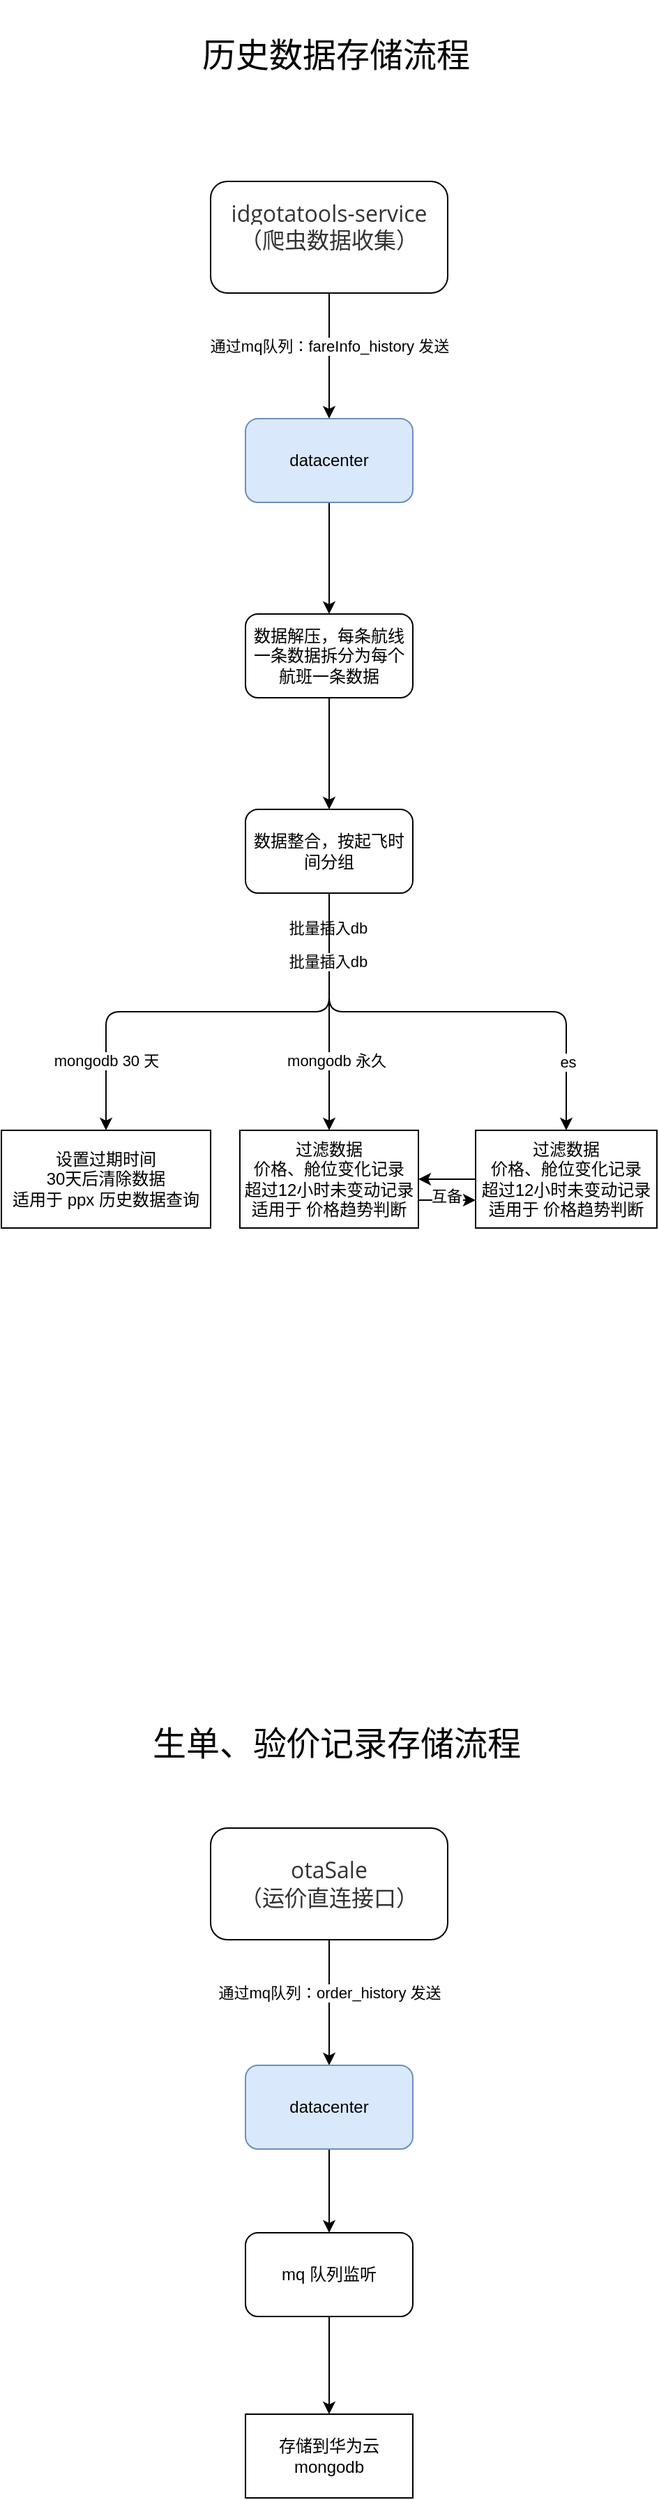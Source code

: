 <mxfile version="24.6.3" type="github">
  <diagram name="第 1 页" id="5ydqQqN76XR2NVBgiNf7">
    <mxGraphModel dx="1678" dy="2102" grid="1" gridSize="10" guides="1" tooltips="1" connect="1" arrows="1" fold="1" page="1" pageScale="1" pageWidth="827" pageHeight="1169" math="0" shadow="0">
      <root>
        <mxCell id="0" />
        <mxCell id="1" parent="0" />
        <mxCell id="xpAjwktY0tXWo1Ylw2bc-3" value="" style="edgeStyle=orthogonalEdgeStyle;rounded=0;orthogonalLoop=1;jettySize=auto;html=1;" parent="1" source="xpAjwktY0tXWo1Ylw2bc-1" target="xpAjwktY0tXWo1Ylw2bc-2" edge="1">
          <mxGeometry relative="1" as="geometry" />
        </mxCell>
        <mxCell id="xpAjwktY0tXWo1Ylw2bc-4" value="&lt;font style=&quot;font-size: 11px;&quot;&gt;通过mq队列：fareInfo_history 发送&lt;/font&gt;" style="edgeLabel;html=1;align=center;verticalAlign=middle;resizable=0;points=[];" parent="xpAjwktY0tXWo1Ylw2bc-3" vertex="1" connectable="0">
          <mxGeometry x="-0.156" relative="1" as="geometry">
            <mxPoint as="offset" />
          </mxGeometry>
        </mxCell>
        <mxCell id="xpAjwktY0tXWo1Ylw2bc-1" value="&#xa;&lt;span style=&quot;color: rgb(51, 51, 51); font-family: &amp;quot;Open Sans&amp;quot;, &amp;quot;Clear Sans&amp;quot;, &amp;quot;Helvetica Neue&amp;quot;, Helvetica, Arial, &amp;quot;Segoe UI Emoji&amp;quot;, sans-serif; font-size: 16px; font-style: normal; font-variant-ligatures: normal; font-variant-caps: normal; font-weight: 400; letter-spacing: normal; orphans: 4; text-align: start; text-indent: 0px; text-transform: none; white-space: pre-wrap; widows: 2; word-spacing: 0px; -webkit-text-stroke-width: 0px; background-color: rgb(255, 255, 255); text-decoration-thickness: initial; text-decoration-style: initial; text-decoration-color: initial; display: inline !important; float: none;&quot;&gt;idgotatools-service （爬虫数据收集）&lt;/span&gt;&#xa;&#xa;" style="rounded=1;whiteSpace=wrap;html=1;" parent="1" vertex="1">
          <mxGeometry x="290" y="100" width="170" height="80" as="geometry" />
        </mxCell>
        <mxCell id="xpAjwktY0tXWo1Ylw2bc-6" value="" style="edgeStyle=orthogonalEdgeStyle;rounded=0;orthogonalLoop=1;jettySize=auto;html=1;" parent="1" source="xpAjwktY0tXWo1Ylw2bc-2" target="xpAjwktY0tXWo1Ylw2bc-5" edge="1">
          <mxGeometry relative="1" as="geometry" />
        </mxCell>
        <mxCell id="xpAjwktY0tXWo1Ylw2bc-2" value="datacenter" style="whiteSpace=wrap;html=1;rounded=1;fillColor=#dae8fc;strokeColor=#6c8ebf;" parent="1" vertex="1">
          <mxGeometry x="315" y="270" width="120" height="60" as="geometry" />
        </mxCell>
        <mxCell id="xpAjwktY0tXWo1Ylw2bc-8" value="" style="edgeStyle=orthogonalEdgeStyle;rounded=0;orthogonalLoop=1;jettySize=auto;html=1;" parent="1" source="xpAjwktY0tXWo1Ylw2bc-5" target="xpAjwktY0tXWo1Ylw2bc-7" edge="1">
          <mxGeometry relative="1" as="geometry" />
        </mxCell>
        <mxCell id="xpAjwktY0tXWo1Ylw2bc-5" value="数据解压，每条航线一条数据拆分为每个航班一条数据" style="whiteSpace=wrap;html=1;rounded=1;" parent="1" vertex="1">
          <mxGeometry x="315" y="410" width="120" height="60" as="geometry" />
        </mxCell>
        <mxCell id="xpAjwktY0tXWo1Ylw2bc-7" value="数据整合，按起飞时间分组" style="whiteSpace=wrap;html=1;rounded=1;" parent="1" vertex="1">
          <mxGeometry x="315" y="550" width="120" height="60" as="geometry" />
        </mxCell>
        <mxCell id="xpAjwktY0tXWo1Ylw2bc-16" value="" style="edgeStyle=elbowEdgeStyle;elbow=vertical;html=1;rounded=1;curved=0;sourcePerimeterSpacing=0;targetPerimeterSpacing=0;startSize=6;endSize=6;exitX=0.5;exitY=1;exitDx=0;exitDy=0;" parent="1" source="xpAjwktY0tXWo1Ylw2bc-7" target="xpAjwktY0tXWo1Ylw2bc-15" edge="1">
          <mxGeometry relative="1" as="geometry">
            <mxPoint x="520" y="720" as="sourcePoint" />
          </mxGeometry>
        </mxCell>
        <mxCell id="xpAjwktY0tXWo1Ylw2bc-22" value="mongodb 30 天" style="edgeLabel;html=1;align=center;verticalAlign=middle;resizable=0;points=[];" parent="xpAjwktY0tXWo1Ylw2bc-16" vertex="1" connectable="0">
          <mxGeometry x="0.641" y="1" relative="1" as="geometry">
            <mxPoint x="-1" y="9" as="offset" />
          </mxGeometry>
        </mxCell>
        <mxCell id="xpAjwktY0tXWo1Ylw2bc-32" value="" style="edgeStyle=orthogonalEdgeStyle;rounded=0;orthogonalLoop=1;jettySize=auto;html=1;" parent="1" source="xpAjwktY0tXWo1Ylw2bc-17" target="xpAjwktY0tXWo1Ylw2bc-26" edge="1">
          <mxGeometry relative="1" as="geometry">
            <Array as="points">
              <mxPoint x="450" y="830" />
              <mxPoint x="450" y="830" />
            </Array>
          </mxGeometry>
        </mxCell>
        <mxCell id="xpAjwktY0tXWo1Ylw2bc-34" value="互备" style="edgeLabel;html=1;align=center;verticalAlign=middle;resizable=0;points=[];" parent="xpAjwktY0tXWo1Ylw2bc-32" vertex="1" connectable="0">
          <mxGeometry x="-0.024" y="3" relative="1" as="geometry">
            <mxPoint as="offset" />
          </mxGeometry>
        </mxCell>
        <mxCell id="xpAjwktY0tXWo1Ylw2bc-17" value="过滤数据&lt;div&gt;价格、舱位变化记录&lt;/div&gt;&lt;div&gt;超过12小时未变动记录&lt;/div&gt;&lt;div&gt;适用于 价格趋势判断&lt;/div&gt;" style="whiteSpace=wrap;html=1;" parent="1" vertex="1">
          <mxGeometry x="311" y="780" width="128" height="70" as="geometry" />
        </mxCell>
        <mxCell id="xpAjwktY0tXWo1Ylw2bc-18" value="" style="edgeStyle=elbowEdgeStyle;elbow=vertical;html=1;rounded=1;curved=0;sourcePerimeterSpacing=0;targetPerimeterSpacing=0;startSize=6;endSize=6;exitX=0.5;exitY=1;exitDx=0;exitDy=0;" parent="1" source="xpAjwktY0tXWo1Ylw2bc-7" target="xpAjwktY0tXWo1Ylw2bc-17" edge="1">
          <mxGeometry relative="1" as="geometry">
            <mxPoint x="520" y="720" as="sourcePoint" />
          </mxGeometry>
        </mxCell>
        <mxCell id="xpAjwktY0tXWo1Ylw2bc-19" value="批量插入db" style="edgeLabel;html=1;align=center;verticalAlign=middle;resizable=0;points=[];" parent="xpAjwktY0tXWo1Ylw2bc-18" vertex="1" connectable="0">
          <mxGeometry x="-0.713" y="-1" relative="1" as="geometry">
            <mxPoint as="offset" />
          </mxGeometry>
        </mxCell>
        <mxCell id="xpAjwktY0tXWo1Ylw2bc-23" value="mongodb 永久" style="edgeLabel;html=1;align=center;verticalAlign=middle;resizable=0;points=[];" parent="xpAjwktY0tXWo1Ylw2bc-18" vertex="1" connectable="0">
          <mxGeometry x="0.661" y="1" relative="1" as="geometry">
            <mxPoint x="4" y="-21" as="offset" />
          </mxGeometry>
        </mxCell>
        <mxCell id="xpAjwktY0tXWo1Ylw2bc-15" value="设置过期时间&lt;div&gt;30天后清除数据&lt;/div&gt;&lt;div&gt;适用于 ppx 历史数据查询&lt;/div&gt;" style="whiteSpace=wrap;html=1;" parent="1" vertex="1">
          <mxGeometry x="140" y="780" width="150" height="70" as="geometry" />
        </mxCell>
        <mxCell id="xpAjwktY0tXWo1Ylw2bc-33" value="" style="edgeStyle=orthogonalEdgeStyle;rounded=0;orthogonalLoop=1;jettySize=auto;html=1;" parent="1" source="xpAjwktY0tXWo1Ylw2bc-26" target="xpAjwktY0tXWo1Ylw2bc-17" edge="1">
          <mxGeometry relative="1" as="geometry" />
        </mxCell>
        <mxCell id="xpAjwktY0tXWo1Ylw2bc-26" value="过滤数据&lt;div&gt;价格、舱位变化记录&lt;/div&gt;&lt;div&gt;超过12小时未变动记录&lt;/div&gt;&lt;div&gt;适用于 价格趋势判断&lt;br&gt;&lt;/div&gt;" style="whiteSpace=wrap;html=1;" parent="1" vertex="1">
          <mxGeometry x="480" y="780" width="130" height="70" as="geometry" />
        </mxCell>
        <mxCell id="xpAjwktY0tXWo1Ylw2bc-27" value="" style="edgeStyle=elbowEdgeStyle;elbow=vertical;html=1;rounded=1;curved=0;sourcePerimeterSpacing=0;targetPerimeterSpacing=0;startSize=6;endSize=6;exitX=0.5;exitY=1;exitDx=0;exitDy=0;" parent="1" source="xpAjwktY0tXWo1Ylw2bc-7" target="xpAjwktY0tXWo1Ylw2bc-26" edge="1">
          <mxGeometry relative="1" as="geometry">
            <mxPoint x="370" y="690" as="sourcePoint" />
          </mxGeometry>
        </mxCell>
        <mxCell id="xpAjwktY0tXWo1Ylw2bc-28" value="批量插入db" style="edgeLabel;html=1;align=center;verticalAlign=middle;resizable=0;points=[];" parent="xpAjwktY0tXWo1Ylw2bc-27" vertex="1" connectable="0">
          <mxGeometry x="-0.713" y="-1" relative="1" as="geometry">
            <mxPoint as="offset" />
          </mxGeometry>
        </mxCell>
        <mxCell id="xpAjwktY0tXWo1Ylw2bc-29" value="es" style="edgeLabel;html=1;align=center;verticalAlign=middle;resizable=0;points=[];" parent="xpAjwktY0tXWo1Ylw2bc-27" vertex="1" connectable="0">
          <mxGeometry x="0.661" y="1" relative="1" as="geometry">
            <mxPoint y="8" as="offset" />
          </mxGeometry>
        </mxCell>
        <mxCell id="8oB9JAr5ySjO-aG80hSf-1" value="" style="edgeStyle=orthogonalEdgeStyle;rounded=0;orthogonalLoop=1;jettySize=auto;html=1;" edge="1" parent="1" source="8oB9JAr5ySjO-aG80hSf-3" target="8oB9JAr5ySjO-aG80hSf-5">
          <mxGeometry relative="1" as="geometry" />
        </mxCell>
        <mxCell id="8oB9JAr5ySjO-aG80hSf-2" value="&lt;font style=&quot;font-size: 11px;&quot;&gt;通过mq队列：order_history 发送&lt;/font&gt;" style="edgeLabel;html=1;align=center;verticalAlign=middle;resizable=0;points=[];" vertex="1" connectable="0" parent="8oB9JAr5ySjO-aG80hSf-1">
          <mxGeometry x="-0.156" relative="1" as="geometry">
            <mxPoint as="offset" />
          </mxGeometry>
        </mxCell>
        <mxCell id="8oB9JAr5ySjO-aG80hSf-3" value="&lt;br&gt;&lt;span style=&quot;color: rgb(51, 51, 51); font-family: &amp;quot;Open Sans&amp;quot;, &amp;quot;Clear Sans&amp;quot;, &amp;quot;Helvetica Neue&amp;quot;, Helvetica, Arial, &amp;quot;Segoe UI Emoji&amp;quot;, sans-serif; font-size: 16px; font-style: normal; font-variant-ligatures: normal; font-variant-caps: normal; font-weight: 400; letter-spacing: normal; orphans: 4; text-align: start; text-indent: 0px; text-transform: none; white-space: pre-wrap; widows: 2; word-spacing: 0px; -webkit-text-stroke-width: 0px; background-color: rgb(255, 255, 255); text-decoration-thickness: initial; text-decoration-style: initial; text-decoration-color: initial; display: inline !important; float: none;&quot;&gt;otaSale&lt;/span&gt;&lt;div&gt;&lt;span style=&quot;color: rgb(51, 51, 51); font-family: &amp;quot;Open Sans&amp;quot;, &amp;quot;Clear Sans&amp;quot;, &amp;quot;Helvetica Neue&amp;quot;, Helvetica, Arial, &amp;quot;Segoe UI Emoji&amp;quot;, sans-serif; font-size: 16px; font-style: normal; font-variant-ligatures: normal; font-variant-caps: normal; font-weight: 400; letter-spacing: normal; orphans: 4; text-align: start; text-indent: 0px; text-transform: none; white-space: pre-wrap; widows: 2; word-spacing: 0px; -webkit-text-stroke-width: 0px; background-color: rgb(255, 255, 255); text-decoration-thickness: initial; text-decoration-style: initial; text-decoration-color: initial; display: inline !important; float: none;&quot;&gt;（运价直连接口）&lt;/span&gt;&lt;br&gt;&lt;br&gt;&lt;/div&gt;" style="rounded=1;whiteSpace=wrap;html=1;" vertex="1" parent="1">
          <mxGeometry x="290" y="1280" width="170" height="80" as="geometry" />
        </mxCell>
        <mxCell id="8oB9JAr5ySjO-aG80hSf-4" value="" style="edgeStyle=orthogonalEdgeStyle;rounded=0;orthogonalLoop=1;jettySize=auto;html=1;" edge="1" parent="1" source="8oB9JAr5ySjO-aG80hSf-5" target="8oB9JAr5ySjO-aG80hSf-6">
          <mxGeometry relative="1" as="geometry" />
        </mxCell>
        <mxCell id="8oB9JAr5ySjO-aG80hSf-5" value="datacenter" style="whiteSpace=wrap;html=1;rounded=1;fillColor=#dae8fc;strokeColor=#6c8ebf;" vertex="1" parent="1">
          <mxGeometry x="315" y="1450" width="120" height="60" as="geometry" />
        </mxCell>
        <mxCell id="8oB9JAr5ySjO-aG80hSf-12" value="" style="edgeStyle=orthogonalEdgeStyle;rounded=0;orthogonalLoop=1;jettySize=auto;html=1;" edge="1" parent="1" source="8oB9JAr5ySjO-aG80hSf-6" target="8oB9JAr5ySjO-aG80hSf-11">
          <mxGeometry relative="1" as="geometry" />
        </mxCell>
        <mxCell id="8oB9JAr5ySjO-aG80hSf-6" value="mq 队列监听" style="whiteSpace=wrap;html=1;rounded=1;" vertex="1" parent="1">
          <mxGeometry x="315" y="1570" width="120" height="60" as="geometry" />
        </mxCell>
        <mxCell id="8oB9JAr5ySjO-aG80hSf-11" value="存储到华为云 mongodb" style="rounded=0;whiteSpace=wrap;html=1;" vertex="1" parent="1">
          <mxGeometry x="315" y="1700" width="120" height="60" as="geometry" />
        </mxCell>
        <mxCell id="8oB9JAr5ySjO-aG80hSf-13" value="&lt;font style=&quot;font-size: 24px;&quot;&gt;历史数据存储流程&lt;/font&gt;" style="text;html=1;align=center;verticalAlign=middle;whiteSpace=wrap;rounded=0;" vertex="1" parent="1">
          <mxGeometry x="260" y="-30" width="240" height="80" as="geometry" />
        </mxCell>
        <mxCell id="8oB9JAr5ySjO-aG80hSf-14" value="&lt;font style=&quot;font-size: 24px;&quot;&gt;生单、验价记录存储流程&lt;/font&gt;" style="text;html=1;align=center;verticalAlign=middle;whiteSpace=wrap;rounded=0;" vertex="1" parent="1">
          <mxGeometry x="227.5" y="1180" width="305" height="80" as="geometry" />
        </mxCell>
      </root>
    </mxGraphModel>
  </diagram>
</mxfile>
